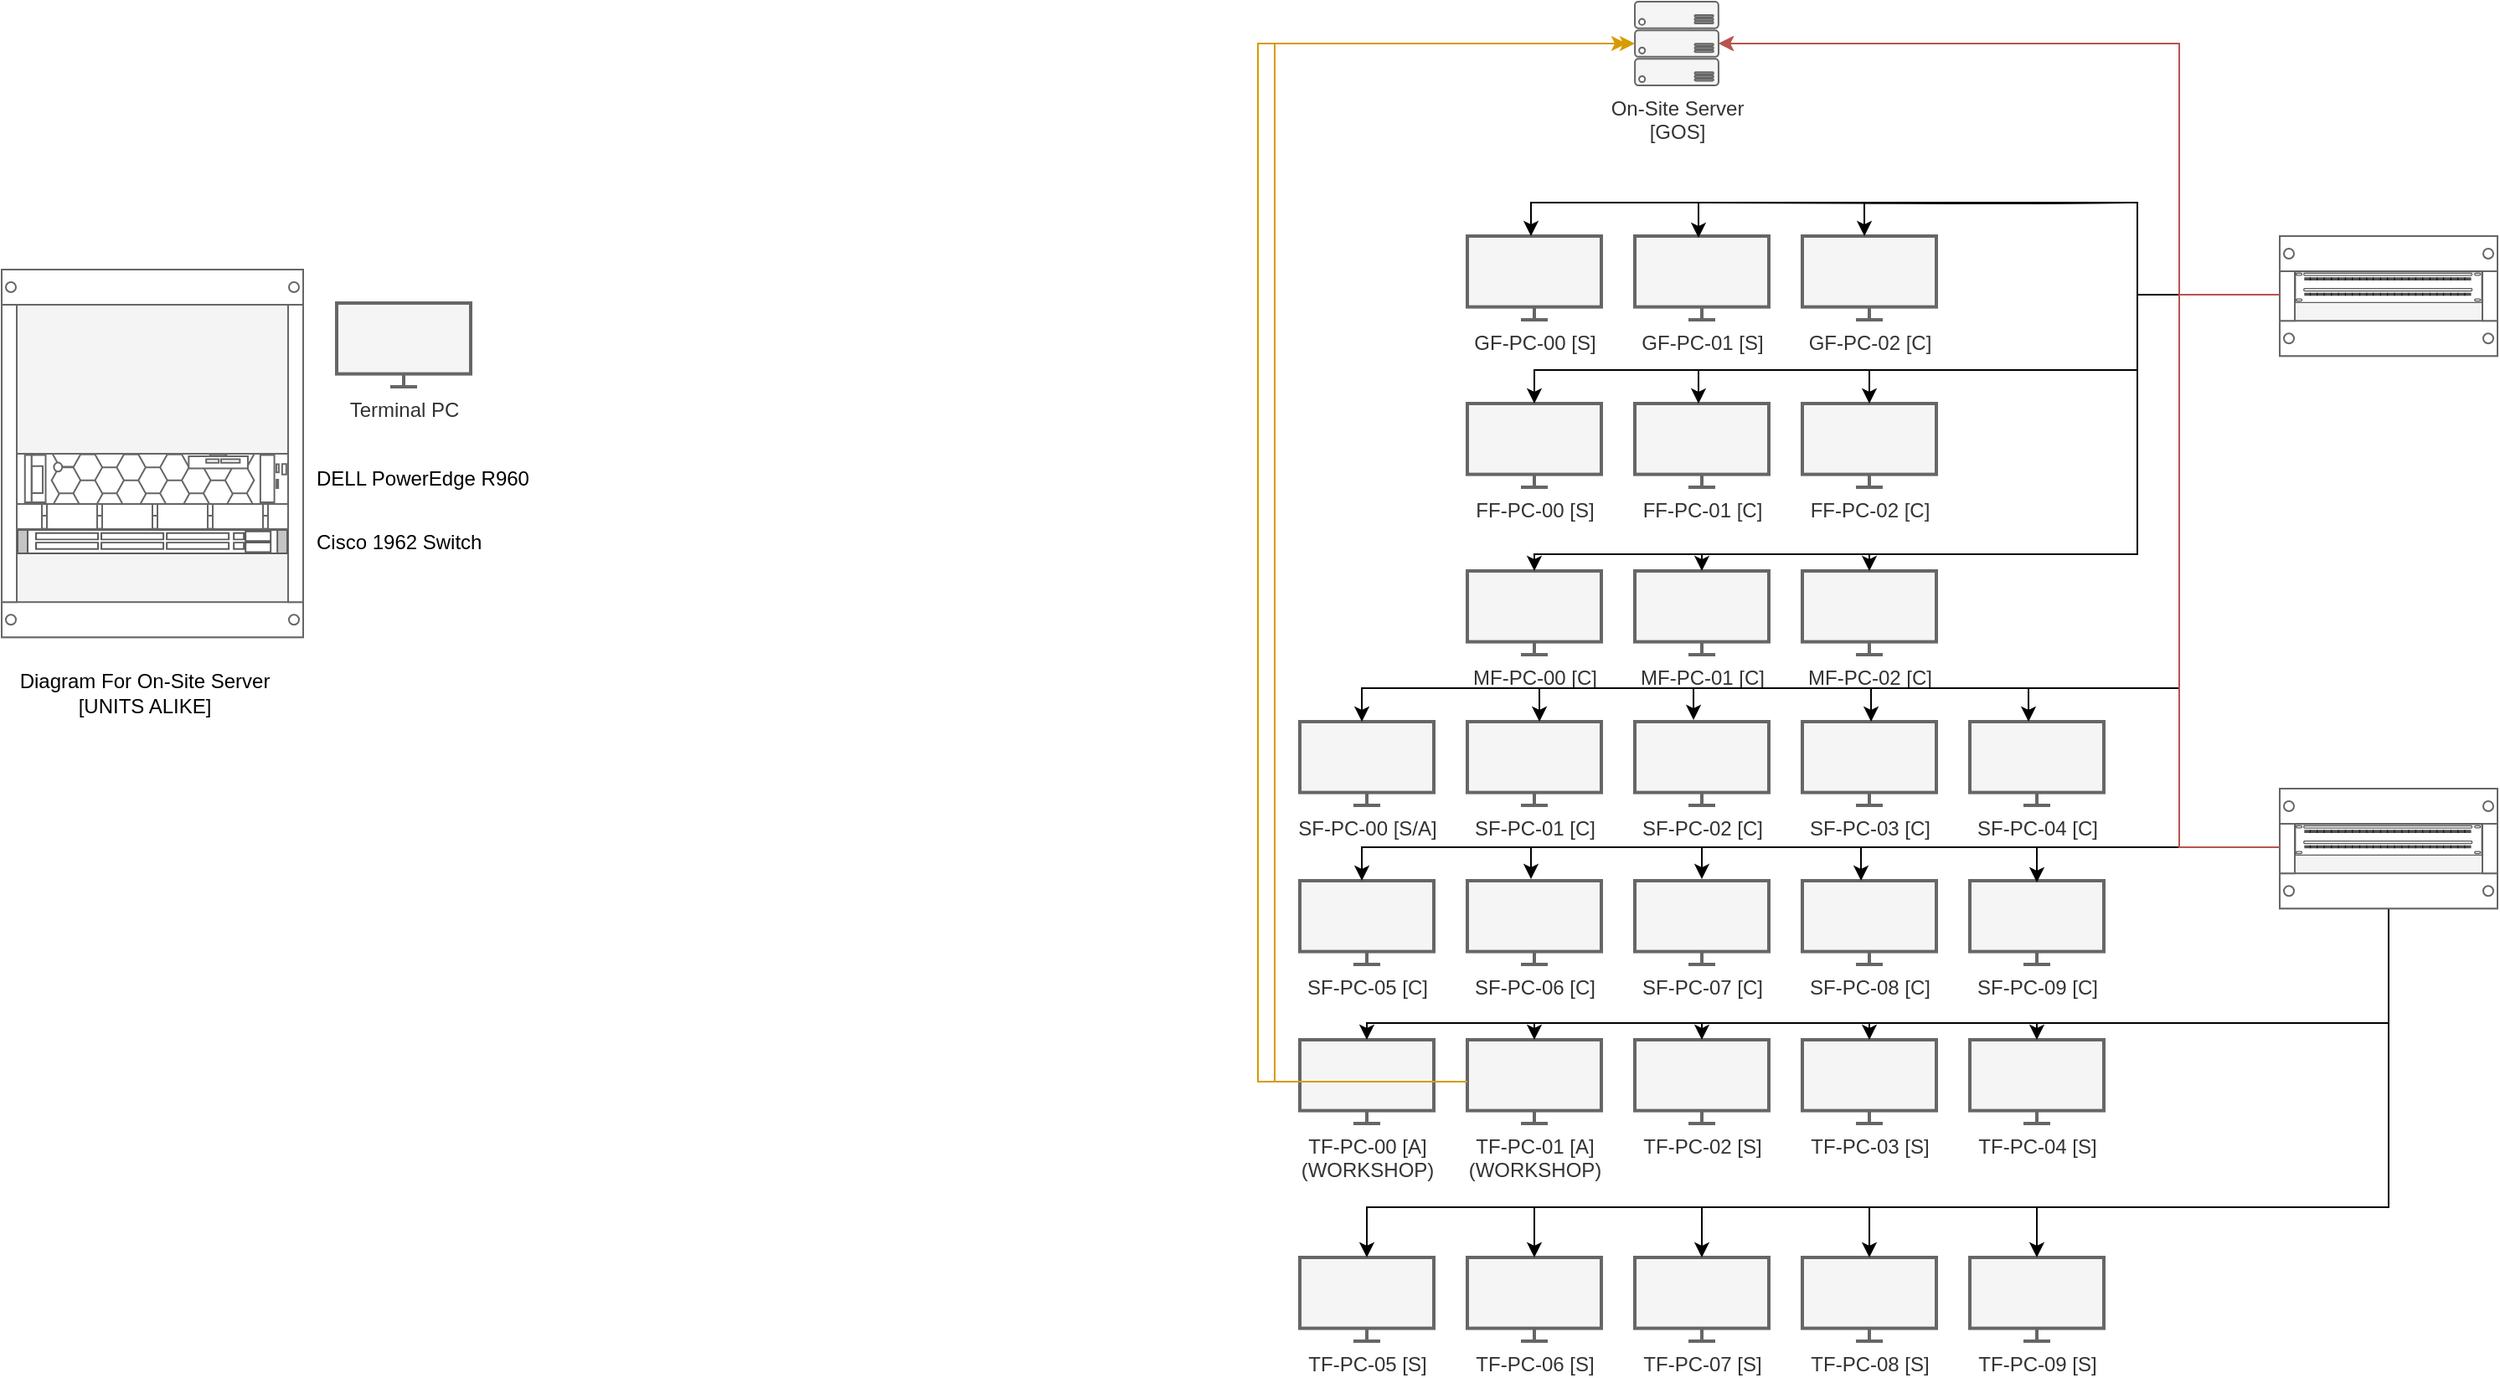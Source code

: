 <mxfile version="24.3.1" type="github">
  <diagram name="Page-1" id="zKwDua3kJF2zBZ0jL4yc">
    <mxGraphModel dx="2853" dy="1170" grid="1" gridSize="10" guides="1" tooltips="1" connect="1" arrows="1" fold="1" page="1" pageScale="1" pageWidth="827" pageHeight="1169" math="0" shadow="0">
      <root>
        <mxCell id="0" />
        <mxCell id="1" parent="0" />
        <mxCell id="lww95HlzMORuhR9WTPA--2" value="On-Site Serve&lt;span style=&quot;background-color: initial;&quot;&gt;r&lt;/span&gt;&lt;div&gt;&lt;span style=&quot;background-color: initial;&quot;&gt;[GOS]&lt;/span&gt;&lt;/div&gt;" style="verticalLabelPosition=bottom;html=1;verticalAlign=top;align=center;shape=mxgraph.azure.server_rack;fillColor=#f5f5f5;strokeColor=#666666;fontColor=#333333;" vertex="1" parent="1">
          <mxGeometry x="195" y="10" width="50" height="50" as="geometry" />
        </mxCell>
        <mxCell id="lww95HlzMORuhR9WTPA--10" value="" style="group" vertex="1" connectable="0" parent="1">
          <mxGeometry x="-780" y="170" width="280" height="219" as="geometry" />
        </mxCell>
        <mxCell id="lww95HlzMORuhR9WTPA--3" value="" style="strokeColor=#666666;html=1;verticalLabelPosition=bottom;labelBackgroundColor=#ffffff;verticalAlign=top;outlineConnect=0;shadow=0;dashed=0;shape=mxgraph.rackGeneral.rackCabinet3;fillColor2=#f4f4f4;container=1;collapsible=0;childLayout=rack;allowGaps=1;marginLeft=9;marginRight=9;marginTop=21;marginBottom=22;textColor=#666666;numDisp=off;" vertex="1" parent="lww95HlzMORuhR9WTPA--10">
          <mxGeometry width="180" height="219" as="geometry" />
        </mxCell>
        <mxCell id="lww95HlzMORuhR9WTPA--4" value="DELL PowerEdge R960" style="strokeColor=#666666;html=1;labelPosition=right;align=left;spacingLeft=15;shadow=0;dashed=0;outlineConnect=0;shape=mxgraph.rack.dell.poweredge_r7515;" vertex="1" parent="lww95HlzMORuhR9WTPA--3">
          <mxGeometry x="9" y="110" width="162" height="30" as="geometry" />
        </mxCell>
        <mxCell id="lww95HlzMORuhR9WTPA--5" value="Cisco 1962 Switch" style="shape=mxgraph.rack.cisco.cisco_catalyst_4948_10_gigabit_ethernet_switch;html=1;labelPosition=right;align=left;spacingLeft=15;dashed=0;shadow=0;fillColor=#ffffff;" vertex="1" parent="lww95HlzMORuhR9WTPA--3">
          <mxGeometry x="9" y="155" width="162" height="15" as="geometry" />
        </mxCell>
        <mxCell id="lww95HlzMORuhR9WTPA--6" value="" style="strokeColor=#666666;html=1;labelPosition=right;align=left;spacingLeft=15;shadow=0;dashed=0;outlineConnect=0;shape=mxgraph.rackGeneral.horCableDuct;" vertex="1" parent="lww95HlzMORuhR9WTPA--3">
          <mxGeometry x="9" y="140" width="162" height="15" as="geometry" />
        </mxCell>
        <mxCell id="lww95HlzMORuhR9WTPA--9" value="Terminal PC" style="html=1;verticalLabelPosition=bottom;align=center;labelBackgroundColor=#ffffff;verticalAlign=top;strokeWidth=2;shadow=0;dashed=0;shape=mxgraph.ios7.icons.monitor;fillColor=#f5f5f5;fontColor=#333333;strokeColor=#666666;" vertex="1" parent="lww95HlzMORuhR9WTPA--10">
          <mxGeometry x="200" y="20" width="80" height="50" as="geometry" />
        </mxCell>
        <mxCell id="lww95HlzMORuhR9WTPA--11" value="Diagram For On-Site Server&lt;div&gt;[UNITS ALIKE]&lt;/div&gt;" style="text;html=1;align=center;verticalAlign=middle;resizable=0;points=[];autosize=1;strokeColor=none;fillColor=none;" vertex="1" parent="1">
          <mxGeometry x="-780" y="403" width="170" height="40" as="geometry" />
        </mxCell>
        <mxCell id="lww95HlzMORuhR9WTPA--12" value="GF-PC-00 [S]" style="html=1;verticalLabelPosition=bottom;align=center;labelBackgroundColor=#ffffff;verticalAlign=top;strokeWidth=2;shadow=0;dashed=0;shape=mxgraph.ios7.icons.monitor;fillColor=#f5f5f5;fontColor=#333333;strokeColor=#666666;" vertex="1" parent="1">
          <mxGeometry x="95" y="150" width="80" height="50" as="geometry" />
        </mxCell>
        <mxCell id="lww95HlzMORuhR9WTPA--13" value="GF-PC-01 [S]" style="html=1;verticalLabelPosition=bottom;align=center;labelBackgroundColor=#ffffff;verticalAlign=top;strokeWidth=2;shadow=0;dashed=0;shape=mxgraph.ios7.icons.monitor;fillColor=#f5f5f5;fontColor=#333333;strokeColor=#666666;" vertex="1" parent="1">
          <mxGeometry x="195" y="150" width="80" height="50" as="geometry" />
        </mxCell>
        <mxCell id="lww95HlzMORuhR9WTPA--14" value="GF-PC-02 [C]" style="html=1;verticalLabelPosition=bottom;align=center;labelBackgroundColor=#ffffff;verticalAlign=top;strokeWidth=2;shadow=0;dashed=0;shape=mxgraph.ios7.icons.monitor;fillColor=#f5f5f5;fontColor=#333333;strokeColor=#666666;" vertex="1" parent="1">
          <mxGeometry x="295" y="150" width="80" height="50" as="geometry" />
        </mxCell>
        <mxCell id="lww95HlzMORuhR9WTPA--16" value="FF-PC-00 [S]" style="html=1;verticalLabelPosition=bottom;align=center;labelBackgroundColor=#ffffff;verticalAlign=top;strokeWidth=2;shadow=0;dashed=0;shape=mxgraph.ios7.icons.monitor;fillColor=#f5f5f5;fontColor=#333333;strokeColor=#666666;" vertex="1" parent="1">
          <mxGeometry x="95" y="250" width="80" height="50" as="geometry" />
        </mxCell>
        <mxCell id="lww95HlzMORuhR9WTPA--17" value="FF-PC-01 [C]" style="html=1;verticalLabelPosition=bottom;align=center;labelBackgroundColor=#ffffff;verticalAlign=top;strokeWidth=2;shadow=0;dashed=0;shape=mxgraph.ios7.icons.monitor;fillColor=#f5f5f5;fontColor=#333333;strokeColor=#666666;" vertex="1" parent="1">
          <mxGeometry x="195" y="250" width="80" height="50" as="geometry" />
        </mxCell>
        <mxCell id="lww95HlzMORuhR9WTPA--18" value="FF-PC-02 [C]" style="html=1;verticalLabelPosition=bottom;align=center;labelBackgroundColor=#ffffff;verticalAlign=top;strokeWidth=2;shadow=0;dashed=0;shape=mxgraph.ios7.icons.monitor;fillColor=#f5f5f5;fontColor=#333333;strokeColor=#666666;" vertex="1" parent="1">
          <mxGeometry x="295" y="250" width="80" height="50" as="geometry" />
        </mxCell>
        <mxCell id="lww95HlzMORuhR9WTPA--19" value="MF-PC-00 [C]" style="html=1;verticalLabelPosition=bottom;align=center;labelBackgroundColor=#ffffff;verticalAlign=top;strokeWidth=2;shadow=0;dashed=0;shape=mxgraph.ios7.icons.monitor;fillColor=#f5f5f5;fontColor=#333333;strokeColor=#666666;" vertex="1" parent="1">
          <mxGeometry x="95" y="350" width="80" height="50" as="geometry" />
        </mxCell>
        <mxCell id="lww95HlzMORuhR9WTPA--20" value="MF-PC-01 [C]" style="html=1;verticalLabelPosition=bottom;align=center;labelBackgroundColor=#ffffff;verticalAlign=top;strokeWidth=2;shadow=0;dashed=0;shape=mxgraph.ios7.icons.monitor;fillColor=#f5f5f5;fontColor=#333333;strokeColor=#666666;" vertex="1" parent="1">
          <mxGeometry x="195" y="350" width="80" height="50" as="geometry" />
        </mxCell>
        <mxCell id="lww95HlzMORuhR9WTPA--21" value="MF-PC-02 [C]" style="html=1;verticalLabelPosition=bottom;align=center;labelBackgroundColor=#ffffff;verticalAlign=top;strokeWidth=2;shadow=0;dashed=0;shape=mxgraph.ios7.icons.monitor;fillColor=#f5f5f5;fontColor=#333333;strokeColor=#666666;" vertex="1" parent="1">
          <mxGeometry x="295" y="350" width="80" height="50" as="geometry" />
        </mxCell>
        <mxCell id="lww95HlzMORuhR9WTPA--22" value="SF-PC-00 [S/A]" style="html=1;verticalLabelPosition=bottom;align=center;labelBackgroundColor=#ffffff;verticalAlign=top;strokeWidth=2;shadow=0;dashed=0;shape=mxgraph.ios7.icons.monitor;fillColor=#f5f5f5;fontColor=#333333;strokeColor=#666666;" vertex="1" parent="1">
          <mxGeometry x="-5" y="440" width="80" height="50" as="geometry" />
        </mxCell>
        <mxCell id="lww95HlzMORuhR9WTPA--23" value="SF-PC-01 [C]" style="html=1;verticalLabelPosition=bottom;align=center;labelBackgroundColor=#ffffff;verticalAlign=top;strokeWidth=2;shadow=0;dashed=0;shape=mxgraph.ios7.icons.monitor;fillColor=#f5f5f5;fontColor=#333333;strokeColor=#666666;" vertex="1" parent="1">
          <mxGeometry x="95" y="440" width="80" height="50" as="geometry" />
        </mxCell>
        <mxCell id="lww95HlzMORuhR9WTPA--24" value="SF-PC-02 [C]" style="html=1;verticalLabelPosition=bottom;align=center;labelBackgroundColor=#ffffff;verticalAlign=top;strokeWidth=2;shadow=0;dashed=0;shape=mxgraph.ios7.icons.monitor;fillColor=#f5f5f5;fontColor=#333333;strokeColor=#666666;" vertex="1" parent="1">
          <mxGeometry x="195" y="440" width="80" height="50" as="geometry" />
        </mxCell>
        <mxCell id="lww95HlzMORuhR9WTPA--25" value="SF-PC-03 [C]" style="html=1;verticalLabelPosition=bottom;align=center;labelBackgroundColor=#ffffff;verticalAlign=top;strokeWidth=2;shadow=0;dashed=0;shape=mxgraph.ios7.icons.monitor;fillColor=#f5f5f5;fontColor=#333333;strokeColor=#666666;" vertex="1" parent="1">
          <mxGeometry x="295" y="440" width="80" height="50" as="geometry" />
        </mxCell>
        <mxCell id="lww95HlzMORuhR9WTPA--26" value="SF-PC-04 [C]" style="html=1;verticalLabelPosition=bottom;align=center;labelBackgroundColor=#ffffff;verticalAlign=top;strokeWidth=2;shadow=0;dashed=0;shape=mxgraph.ios7.icons.monitor;fillColor=#f5f5f5;fontColor=#333333;strokeColor=#666666;" vertex="1" parent="1">
          <mxGeometry x="395" y="440" width="80" height="50" as="geometry" />
        </mxCell>
        <mxCell id="lww95HlzMORuhR9WTPA--27" value="SF-PC-05 [C]" style="html=1;verticalLabelPosition=bottom;align=center;labelBackgroundColor=#ffffff;verticalAlign=top;strokeWidth=2;shadow=0;dashed=0;shape=mxgraph.ios7.icons.monitor;fillColor=#f5f5f5;fontColor=#333333;strokeColor=#666666;" vertex="1" parent="1">
          <mxGeometry x="-5" y="535" width="80" height="50" as="geometry" />
        </mxCell>
        <mxCell id="lww95HlzMORuhR9WTPA--28" value="SF-PC-06 [C]" style="html=1;verticalLabelPosition=bottom;align=center;labelBackgroundColor=#ffffff;verticalAlign=top;strokeWidth=2;shadow=0;dashed=0;shape=mxgraph.ios7.icons.monitor;fillColor=#f5f5f5;fontColor=#333333;strokeColor=#666666;" vertex="1" parent="1">
          <mxGeometry x="95" y="535" width="80" height="50" as="geometry" />
        </mxCell>
        <mxCell id="lww95HlzMORuhR9WTPA--29" value="SF-PC-07 [C]" style="html=1;verticalLabelPosition=bottom;align=center;labelBackgroundColor=#ffffff;verticalAlign=top;strokeWidth=2;shadow=0;dashed=0;shape=mxgraph.ios7.icons.monitor;fillColor=#f5f5f5;fontColor=#333333;strokeColor=#666666;" vertex="1" parent="1">
          <mxGeometry x="195" y="535" width="80" height="50" as="geometry" />
        </mxCell>
        <mxCell id="lww95HlzMORuhR9WTPA--30" value="SF-PC-08 [C]" style="html=1;verticalLabelPosition=bottom;align=center;labelBackgroundColor=#ffffff;verticalAlign=top;strokeWidth=2;shadow=0;dashed=0;shape=mxgraph.ios7.icons.monitor;fillColor=#f5f5f5;fontColor=#333333;strokeColor=#666666;" vertex="1" parent="1">
          <mxGeometry x="295" y="535" width="80" height="50" as="geometry" />
        </mxCell>
        <mxCell id="lww95HlzMORuhR9WTPA--31" value="SF-PC-09 [C]" style="html=1;verticalLabelPosition=bottom;align=center;labelBackgroundColor=#ffffff;verticalAlign=top;strokeWidth=2;shadow=0;dashed=0;shape=mxgraph.ios7.icons.monitor;fillColor=#f5f5f5;fontColor=#333333;strokeColor=#666666;" vertex="1" parent="1">
          <mxGeometry x="395" y="535" width="80" height="50" as="geometry" />
        </mxCell>
        <mxCell id="lww95HlzMORuhR9WTPA--32" value="TF-PC-00 [A]&lt;div&gt;(WORKSHOP)&lt;/div&gt;" style="html=1;verticalLabelPosition=bottom;align=center;labelBackgroundColor=#ffffff;verticalAlign=top;strokeWidth=2;shadow=0;dashed=0;shape=mxgraph.ios7.icons.monitor;fillColor=#f5f5f5;fontColor=#333333;strokeColor=#666666;" vertex="1" parent="1">
          <mxGeometry x="-5" y="630" width="80" height="50" as="geometry" />
        </mxCell>
        <mxCell id="lww95HlzMORuhR9WTPA--33" value="TF-PC-01 [A]&lt;div&gt;(WORKSHOP)&lt;/div&gt;" style="html=1;verticalLabelPosition=bottom;align=center;labelBackgroundColor=#ffffff;verticalAlign=top;strokeWidth=2;shadow=0;dashed=0;shape=mxgraph.ios7.icons.monitor;fillColor=#f5f5f5;fontColor=#333333;strokeColor=#666666;" vertex="1" parent="1">
          <mxGeometry x="95" y="630" width="80" height="50" as="geometry" />
        </mxCell>
        <mxCell id="lww95HlzMORuhR9WTPA--34" value="TF-PC-02 [S]" style="html=1;verticalLabelPosition=bottom;align=center;labelBackgroundColor=#ffffff;verticalAlign=top;strokeWidth=2;shadow=0;dashed=0;shape=mxgraph.ios7.icons.monitor;fillColor=#f5f5f5;fontColor=#333333;strokeColor=#666666;" vertex="1" parent="1">
          <mxGeometry x="195" y="630" width="80" height="50" as="geometry" />
        </mxCell>
        <mxCell id="lww95HlzMORuhR9WTPA--35" value="TF-PC-03 [S]" style="html=1;verticalLabelPosition=bottom;align=center;labelBackgroundColor=#ffffff;verticalAlign=top;strokeWidth=2;shadow=0;dashed=0;shape=mxgraph.ios7.icons.monitor;fillColor=#f5f5f5;fontColor=#333333;strokeColor=#666666;" vertex="1" parent="1">
          <mxGeometry x="295" y="630" width="80" height="50" as="geometry" />
        </mxCell>
        <mxCell id="lww95HlzMORuhR9WTPA--36" value="TF-PC-04 [S]" style="html=1;verticalLabelPosition=bottom;align=center;labelBackgroundColor=#ffffff;verticalAlign=top;strokeWidth=2;shadow=0;dashed=0;shape=mxgraph.ios7.icons.monitor;fillColor=#f5f5f5;fontColor=#333333;strokeColor=#666666;" vertex="1" parent="1">
          <mxGeometry x="395" y="630" width="80" height="50" as="geometry" />
        </mxCell>
        <mxCell id="lww95HlzMORuhR9WTPA--37" value="&lt;div&gt;TF-PC-05 [S]&lt;/div&gt;" style="html=1;verticalLabelPosition=bottom;align=center;labelBackgroundColor=#ffffff;verticalAlign=top;strokeWidth=2;shadow=0;dashed=0;shape=mxgraph.ios7.icons.monitor;fillColor=#f5f5f5;fontColor=#333333;strokeColor=#666666;" vertex="1" parent="1">
          <mxGeometry x="-5" y="760" width="80" height="50" as="geometry" />
        </mxCell>
        <mxCell id="lww95HlzMORuhR9WTPA--38" value="TF-PC-06 [S]" style="html=1;verticalLabelPosition=bottom;align=center;labelBackgroundColor=#ffffff;verticalAlign=top;strokeWidth=2;shadow=0;dashed=0;shape=mxgraph.ios7.icons.monitor;fillColor=#f5f5f5;fontColor=#333333;strokeColor=#666666;" vertex="1" parent="1">
          <mxGeometry x="95" y="760" width="80" height="50" as="geometry" />
        </mxCell>
        <mxCell id="lww95HlzMORuhR9WTPA--39" value="TF-PC-07 [S]" style="html=1;verticalLabelPosition=bottom;align=center;labelBackgroundColor=#ffffff;verticalAlign=top;strokeWidth=2;shadow=0;dashed=0;shape=mxgraph.ios7.icons.monitor;fillColor=#f5f5f5;fontColor=#333333;strokeColor=#666666;" vertex="1" parent="1">
          <mxGeometry x="195" y="760" width="80" height="50" as="geometry" />
        </mxCell>
        <mxCell id="lww95HlzMORuhR9WTPA--40" value="TF-PC-08 [S]" style="html=1;verticalLabelPosition=bottom;align=center;labelBackgroundColor=#ffffff;verticalAlign=top;strokeWidth=2;shadow=0;dashed=0;shape=mxgraph.ios7.icons.monitor;fillColor=#f5f5f5;fontColor=#333333;strokeColor=#666666;" vertex="1" parent="1">
          <mxGeometry x="295" y="760" width="80" height="50" as="geometry" />
        </mxCell>
        <mxCell id="lww95HlzMORuhR9WTPA--41" value="TF-PC-09 [S]" style="html=1;verticalLabelPosition=bottom;align=center;labelBackgroundColor=#ffffff;verticalAlign=top;strokeWidth=2;shadow=0;dashed=0;shape=mxgraph.ios7.icons.monitor;fillColor=#f5f5f5;fontColor=#333333;strokeColor=#666666;" vertex="1" parent="1">
          <mxGeometry x="395" y="760" width="80" height="50" as="geometry" />
        </mxCell>
        <mxCell id="lww95HlzMORuhR9WTPA--51" style="edgeStyle=orthogonalEdgeStyle;rounded=0;orthogonalLoop=1;jettySize=auto;html=1;" edge="1" parent="1" source="lww95HlzMORuhR9WTPA--43" target="lww95HlzMORuhR9WTPA--18">
          <mxGeometry relative="1" as="geometry">
            <Array as="points">
              <mxPoint x="495" y="230" />
              <mxPoint x="335" y="230" />
            </Array>
          </mxGeometry>
        </mxCell>
        <mxCell id="lww95HlzMORuhR9WTPA--53" style="edgeStyle=orthogonalEdgeStyle;rounded=0;orthogonalLoop=1;jettySize=auto;html=1;" edge="1" parent="1" source="lww95HlzMORuhR9WTPA--43" target="lww95HlzMORuhR9WTPA--16">
          <mxGeometry relative="1" as="geometry">
            <Array as="points">
              <mxPoint x="495" y="230" />
              <mxPoint x="135" y="230" />
            </Array>
          </mxGeometry>
        </mxCell>
        <mxCell id="lww95HlzMORuhR9WTPA--54" style="edgeStyle=orthogonalEdgeStyle;rounded=0;orthogonalLoop=1;jettySize=auto;html=1;" edge="1" parent="1" source="lww95HlzMORuhR9WTPA--43" target="lww95HlzMORuhR9WTPA--21">
          <mxGeometry relative="1" as="geometry">
            <Array as="points">
              <mxPoint x="495" y="340" />
              <mxPoint x="335" y="340" />
            </Array>
          </mxGeometry>
        </mxCell>
        <mxCell id="lww95HlzMORuhR9WTPA--55" style="edgeStyle=orthogonalEdgeStyle;rounded=0;orthogonalLoop=1;jettySize=auto;html=1;" edge="1" parent="1" source="lww95HlzMORuhR9WTPA--43" target="lww95HlzMORuhR9WTPA--20">
          <mxGeometry relative="1" as="geometry">
            <Array as="points">
              <mxPoint x="495" y="340" />
              <mxPoint x="235" y="340" />
            </Array>
          </mxGeometry>
        </mxCell>
        <mxCell id="lww95HlzMORuhR9WTPA--56" style="edgeStyle=orthogonalEdgeStyle;rounded=0;orthogonalLoop=1;jettySize=auto;html=1;" edge="1" parent="1" source="lww95HlzMORuhR9WTPA--43" target="lww95HlzMORuhR9WTPA--19">
          <mxGeometry relative="1" as="geometry">
            <Array as="points">
              <mxPoint x="495" y="340" />
              <mxPoint x="135" y="340" />
            </Array>
          </mxGeometry>
        </mxCell>
        <mxCell id="lww95HlzMORuhR9WTPA--43" value="" style="strokeColor=#666666;html=1;verticalLabelPosition=bottom;labelBackgroundColor=#ffffff;verticalAlign=top;outlineConnect=0;shadow=0;dashed=0;shape=mxgraph.rackGeneral.rackCabinet3;fillColor2=#f4f4f4;container=1;collapsible=0;childLayout=rack;allowGaps=1;marginLeft=9;marginRight=9;marginTop=21;marginBottom=22;textColor=#666666;numDisp=off;" vertex="1" parent="1">
          <mxGeometry x="580" y="150" width="130" height="70" as="geometry" />
        </mxCell>
        <mxCell id="lww95HlzMORuhR9WTPA--44" value="" style="strokeColor=#666666;html=1;labelPosition=right;align=left;spacingLeft=15;shadow=0;dashed=0;outlineConnect=0;shape=mxgraph.rack.general.cat5e_enhanced_patch_panel_48_ports;" vertex="1" parent="lww95HlzMORuhR9WTPA--43">
          <mxGeometry x="9" y="21" width="112" height="19" as="geometry" />
        </mxCell>
        <mxCell id="lww95HlzMORuhR9WTPA--47" style="edgeStyle=orthogonalEdgeStyle;rounded=0;orthogonalLoop=1;jettySize=auto;html=1;entryX=0.475;entryY=0;entryDx=0;entryDy=0;entryPerimeter=0;" edge="1" parent="1" source="lww95HlzMORuhR9WTPA--43" target="lww95HlzMORuhR9WTPA--12">
          <mxGeometry relative="1" as="geometry">
            <Array as="points">
              <mxPoint x="495" y="130" />
              <mxPoint x="133" y="130" />
            </Array>
          </mxGeometry>
        </mxCell>
        <mxCell id="lww95HlzMORuhR9WTPA--49" style="edgeStyle=orthogonalEdgeStyle;rounded=0;orthogonalLoop=1;jettySize=auto;html=1;entryX=0.463;entryY=0;entryDx=0;entryDy=0;entryPerimeter=0;" edge="1" parent="1" target="lww95HlzMORuhR9WTPA--14">
          <mxGeometry relative="1" as="geometry">
            <mxPoint x="495" y="130" as="sourcePoint" />
          </mxGeometry>
        </mxCell>
        <mxCell id="lww95HlzMORuhR9WTPA--50" style="edgeStyle=orthogonalEdgeStyle;rounded=0;orthogonalLoop=1;jettySize=auto;html=1;entryX=0.475;entryY=0.02;entryDx=0;entryDy=0;entryPerimeter=0;" edge="1" parent="1" target="lww95HlzMORuhR9WTPA--13">
          <mxGeometry relative="1" as="geometry">
            <mxPoint x="495" y="130" as="sourcePoint" />
          </mxGeometry>
        </mxCell>
        <mxCell id="lww95HlzMORuhR9WTPA--52" style="edgeStyle=orthogonalEdgeStyle;rounded=0;orthogonalLoop=1;jettySize=auto;html=1;entryX=0.475;entryY=0;entryDx=0;entryDy=0;entryPerimeter=0;" edge="1" parent="1" source="lww95HlzMORuhR9WTPA--43" target="lww95HlzMORuhR9WTPA--17">
          <mxGeometry relative="1" as="geometry">
            <Array as="points">
              <mxPoint x="495" y="230" />
              <mxPoint x="233" y="230" />
            </Array>
          </mxGeometry>
        </mxCell>
        <mxCell id="lww95HlzMORuhR9WTPA--75" style="edgeStyle=orthogonalEdgeStyle;rounded=0;orthogonalLoop=1;jettySize=auto;html=1;" edge="1" parent="1" source="lww95HlzMORuhR9WTPA--57">
          <mxGeometry relative="1" as="geometry">
            <mxPoint x="435" y="630" as="targetPoint" />
            <Array as="points">
              <mxPoint x="645" y="620" />
              <mxPoint x="435" y="620" />
            </Array>
          </mxGeometry>
        </mxCell>
        <mxCell id="lww95HlzMORuhR9WTPA--76" style="edgeStyle=orthogonalEdgeStyle;rounded=0;orthogonalLoop=1;jettySize=auto;html=1;" edge="1" parent="1" source="lww95HlzMORuhR9WTPA--57" target="lww95HlzMORuhR9WTPA--35">
          <mxGeometry relative="1" as="geometry">
            <Array as="points">
              <mxPoint x="645" y="620" />
              <mxPoint x="335" y="620" />
            </Array>
          </mxGeometry>
        </mxCell>
        <mxCell id="lww95HlzMORuhR9WTPA--77" style="edgeStyle=orthogonalEdgeStyle;rounded=0;orthogonalLoop=1;jettySize=auto;html=1;" edge="1" parent="1" source="lww95HlzMORuhR9WTPA--57" target="lww95HlzMORuhR9WTPA--34">
          <mxGeometry relative="1" as="geometry">
            <Array as="points">
              <mxPoint x="645" y="620" />
              <mxPoint x="235" y="620" />
            </Array>
          </mxGeometry>
        </mxCell>
        <mxCell id="lww95HlzMORuhR9WTPA--78" style="edgeStyle=orthogonalEdgeStyle;rounded=0;orthogonalLoop=1;jettySize=auto;html=1;" edge="1" parent="1" source="lww95HlzMORuhR9WTPA--57" target="lww95HlzMORuhR9WTPA--33">
          <mxGeometry relative="1" as="geometry">
            <Array as="points">
              <mxPoint x="645" y="620" />
              <mxPoint x="135" y="620" />
            </Array>
          </mxGeometry>
        </mxCell>
        <mxCell id="lww95HlzMORuhR9WTPA--79" style="edgeStyle=orthogonalEdgeStyle;rounded=0;orthogonalLoop=1;jettySize=auto;html=1;" edge="1" parent="1" source="lww95HlzMORuhR9WTPA--57" target="lww95HlzMORuhR9WTPA--32">
          <mxGeometry relative="1" as="geometry">
            <Array as="points">
              <mxPoint x="645" y="620" />
              <mxPoint x="35" y="620" />
            </Array>
          </mxGeometry>
        </mxCell>
        <mxCell id="lww95HlzMORuhR9WTPA--81" style="edgeStyle=orthogonalEdgeStyle;rounded=0;orthogonalLoop=1;jettySize=auto;html=1;" edge="1" parent="1" source="lww95HlzMORuhR9WTPA--57" target="lww95HlzMORuhR9WTPA--41">
          <mxGeometry relative="1" as="geometry">
            <Array as="points">
              <mxPoint x="645" y="730" />
              <mxPoint x="435" y="730" />
            </Array>
          </mxGeometry>
        </mxCell>
        <mxCell id="lww95HlzMORuhR9WTPA--82" style="edgeStyle=orthogonalEdgeStyle;rounded=0;orthogonalLoop=1;jettySize=auto;html=1;" edge="1" parent="1" source="lww95HlzMORuhR9WTPA--57" target="lww95HlzMORuhR9WTPA--40">
          <mxGeometry relative="1" as="geometry">
            <Array as="points">
              <mxPoint x="645" y="730" />
              <mxPoint x="335" y="730" />
            </Array>
          </mxGeometry>
        </mxCell>
        <mxCell id="lww95HlzMORuhR9WTPA--83" style="edgeStyle=orthogonalEdgeStyle;rounded=0;orthogonalLoop=1;jettySize=auto;html=1;" edge="1" parent="1" source="lww95HlzMORuhR9WTPA--57" target="lww95HlzMORuhR9WTPA--39">
          <mxGeometry relative="1" as="geometry">
            <Array as="points">
              <mxPoint x="645" y="730" />
              <mxPoint x="235" y="730" />
            </Array>
          </mxGeometry>
        </mxCell>
        <mxCell id="lww95HlzMORuhR9WTPA--84" style="edgeStyle=orthogonalEdgeStyle;rounded=0;orthogonalLoop=1;jettySize=auto;html=1;" edge="1" parent="1" source="lww95HlzMORuhR9WTPA--57" target="lww95HlzMORuhR9WTPA--38">
          <mxGeometry relative="1" as="geometry">
            <Array as="points">
              <mxPoint x="645" y="730" />
              <mxPoint x="135" y="730" />
            </Array>
          </mxGeometry>
        </mxCell>
        <mxCell id="lww95HlzMORuhR9WTPA--89" style="edgeStyle=orthogonalEdgeStyle;rounded=0;orthogonalLoop=1;jettySize=auto;html=1;" edge="1" parent="1" source="lww95HlzMORuhR9WTPA--57" target="lww95HlzMORuhR9WTPA--37">
          <mxGeometry relative="1" as="geometry">
            <Array as="points">
              <mxPoint x="645" y="730" />
              <mxPoint x="35" y="730" />
            </Array>
          </mxGeometry>
        </mxCell>
        <mxCell id="lww95HlzMORuhR9WTPA--57" value="" style="strokeColor=#666666;html=1;verticalLabelPosition=bottom;labelBackgroundColor=#ffffff;verticalAlign=top;outlineConnect=0;shadow=0;dashed=0;shape=mxgraph.rackGeneral.rackCabinet3;fillColor2=#f4f4f4;container=1;collapsible=0;childLayout=rack;allowGaps=1;marginLeft=9;marginRight=9;marginTop=21;marginBottom=22;textColor=#666666;numDisp=off;" vertex="1" parent="1">
          <mxGeometry x="580" y="480" width="130" height="70" as="geometry" />
        </mxCell>
        <mxCell id="lww95HlzMORuhR9WTPA--58" value="" style="strokeColor=#666666;html=1;labelPosition=right;align=left;spacingLeft=15;shadow=0;dashed=0;outlineConnect=0;shape=mxgraph.rack.general.cat5e_enhanced_patch_panel_48_ports;" vertex="1" parent="lww95HlzMORuhR9WTPA--57">
          <mxGeometry x="9" y="21" width="112" height="19" as="geometry" />
        </mxCell>
        <mxCell id="lww95HlzMORuhR9WTPA--61" style="edgeStyle=orthogonalEdgeStyle;rounded=0;orthogonalLoop=1;jettySize=auto;html=1;entryX=1;entryY=0.5;entryDx=0;entryDy=0;entryPerimeter=0;fillColor=#f8cecc;strokeColor=#b85450;" edge="1" parent="1" source="lww95HlzMORuhR9WTPA--43" target="lww95HlzMORuhR9WTPA--2">
          <mxGeometry relative="1" as="geometry">
            <Array as="points">
              <mxPoint x="520" y="185" />
              <mxPoint x="520" y="35" />
            </Array>
          </mxGeometry>
        </mxCell>
        <mxCell id="lww95HlzMORuhR9WTPA--63" style="edgeStyle=orthogonalEdgeStyle;rounded=0;orthogonalLoop=1;jettySize=auto;html=1;entryX=0.438;entryY=0;entryDx=0;entryDy=0;entryPerimeter=0;" edge="1" parent="1" source="lww95HlzMORuhR9WTPA--57" target="lww95HlzMORuhR9WTPA--26">
          <mxGeometry relative="1" as="geometry">
            <Array as="points">
              <mxPoint x="520" y="515" />
              <mxPoint x="520" y="420" />
              <mxPoint x="430" y="420" />
            </Array>
          </mxGeometry>
        </mxCell>
        <mxCell id="lww95HlzMORuhR9WTPA--64" style="edgeStyle=orthogonalEdgeStyle;rounded=0;orthogonalLoop=1;jettySize=auto;html=1;entryX=0.513;entryY=0;entryDx=0;entryDy=0;entryPerimeter=0;" edge="1" parent="1" source="lww95HlzMORuhR9WTPA--57" target="lww95HlzMORuhR9WTPA--25">
          <mxGeometry relative="1" as="geometry">
            <Array as="points">
              <mxPoint x="520" y="515" />
              <mxPoint x="520" y="420" />
              <mxPoint x="336" y="420" />
            </Array>
          </mxGeometry>
        </mxCell>
        <mxCell id="lww95HlzMORuhR9WTPA--65" style="edgeStyle=orthogonalEdgeStyle;rounded=0;orthogonalLoop=1;jettySize=auto;html=1;entryX=0.438;entryY=-0.02;entryDx=0;entryDy=0;entryPerimeter=0;" edge="1" parent="1" source="lww95HlzMORuhR9WTPA--57" target="lww95HlzMORuhR9WTPA--24">
          <mxGeometry relative="1" as="geometry">
            <Array as="points">
              <mxPoint x="520" y="515" />
              <mxPoint x="520" y="420" />
              <mxPoint x="230" y="420" />
            </Array>
          </mxGeometry>
        </mxCell>
        <mxCell id="lww95HlzMORuhR9WTPA--67" style="edgeStyle=orthogonalEdgeStyle;rounded=0;orthogonalLoop=1;jettySize=auto;html=1;entryX=0.538;entryY=0;entryDx=0;entryDy=0;entryPerimeter=0;" edge="1" parent="1" source="lww95HlzMORuhR9WTPA--57" target="lww95HlzMORuhR9WTPA--23">
          <mxGeometry relative="1" as="geometry">
            <Array as="points">
              <mxPoint x="520" y="515" />
              <mxPoint x="520" y="420" />
              <mxPoint x="138" y="420" />
            </Array>
          </mxGeometry>
        </mxCell>
        <mxCell id="lww95HlzMORuhR9WTPA--68" style="edgeStyle=orthogonalEdgeStyle;rounded=0;orthogonalLoop=1;jettySize=auto;html=1;entryX=0.463;entryY=0;entryDx=0;entryDy=0;entryPerimeter=0;" edge="1" parent="1" source="lww95HlzMORuhR9WTPA--57" target="lww95HlzMORuhR9WTPA--22">
          <mxGeometry relative="1" as="geometry">
            <Array as="points">
              <mxPoint x="520" y="515" />
              <mxPoint x="520" y="420" />
              <mxPoint x="32" y="420" />
            </Array>
          </mxGeometry>
        </mxCell>
        <mxCell id="lww95HlzMORuhR9WTPA--69" style="edgeStyle=orthogonalEdgeStyle;rounded=0;orthogonalLoop=1;jettySize=auto;html=1;entryX=0.463;entryY=0;entryDx=0;entryDy=0;entryPerimeter=0;" edge="1" parent="1" source="lww95HlzMORuhR9WTPA--57" target="lww95HlzMORuhR9WTPA--27">
          <mxGeometry relative="1" as="geometry" />
        </mxCell>
        <mxCell id="lww95HlzMORuhR9WTPA--70" style="edgeStyle=orthogonalEdgeStyle;rounded=0;orthogonalLoop=1;jettySize=auto;html=1;entryX=0.475;entryY=-0.02;entryDx=0;entryDy=0;entryPerimeter=0;" edge="1" parent="1" source="lww95HlzMORuhR9WTPA--57" target="lww95HlzMORuhR9WTPA--28">
          <mxGeometry relative="1" as="geometry" />
        </mxCell>
        <mxCell id="lww95HlzMORuhR9WTPA--72" style="edgeStyle=orthogonalEdgeStyle;rounded=0;orthogonalLoop=1;jettySize=auto;html=1;entryX=0.5;entryY=-0.02;entryDx=0;entryDy=0;entryPerimeter=0;" edge="1" parent="1" source="lww95HlzMORuhR9WTPA--57" target="lww95HlzMORuhR9WTPA--29">
          <mxGeometry relative="1" as="geometry" />
        </mxCell>
        <mxCell id="lww95HlzMORuhR9WTPA--73" style="edgeStyle=orthogonalEdgeStyle;rounded=0;orthogonalLoop=1;jettySize=auto;html=1;entryX=0.438;entryY=0;entryDx=0;entryDy=0;entryPerimeter=0;" edge="1" parent="1" source="lww95HlzMORuhR9WTPA--57" target="lww95HlzMORuhR9WTPA--30">
          <mxGeometry relative="1" as="geometry" />
        </mxCell>
        <mxCell id="lww95HlzMORuhR9WTPA--74" style="edgeStyle=orthogonalEdgeStyle;rounded=0;orthogonalLoop=1;jettySize=auto;html=1;entryX=0.5;entryY=0.02;entryDx=0;entryDy=0;entryPerimeter=0;" edge="1" parent="1" source="lww95HlzMORuhR9WTPA--57" target="lww95HlzMORuhR9WTPA--31">
          <mxGeometry relative="1" as="geometry" />
        </mxCell>
        <mxCell id="lww95HlzMORuhR9WTPA--62" style="edgeStyle=orthogonalEdgeStyle;rounded=0;orthogonalLoop=1;jettySize=auto;html=1;entryX=1;entryY=0.5;entryDx=0;entryDy=0;entryPerimeter=0;fillColor=#f8cecc;strokeColor=#b85450;" edge="1" parent="1" source="lww95HlzMORuhR9WTPA--57" target="lww95HlzMORuhR9WTPA--2">
          <mxGeometry relative="1" as="geometry">
            <Array as="points">
              <mxPoint x="520" y="515" />
              <mxPoint x="520" y="35" />
            </Array>
          </mxGeometry>
        </mxCell>
        <mxCell id="lww95HlzMORuhR9WTPA--90" style="edgeStyle=orthogonalEdgeStyle;rounded=0;orthogonalLoop=1;jettySize=auto;html=1;entryX=0;entryY=0.5;entryDx=0;entryDy=0;entryPerimeter=0;fillColor=#ffe6cc;strokeColor=#d79b00;" edge="1" parent="1" source="lww95HlzMORuhR9WTPA--32" target="lww95HlzMORuhR9WTPA--2">
          <mxGeometry relative="1" as="geometry">
            <Array as="points">
              <mxPoint x="-30" y="655" />
              <mxPoint x="-30" y="35" />
            </Array>
          </mxGeometry>
        </mxCell>
        <mxCell id="lww95HlzMORuhR9WTPA--91" style="edgeStyle=orthogonalEdgeStyle;rounded=0;orthogonalLoop=1;jettySize=auto;html=1;fillColor=#ffe6cc;strokeColor=#d79b00;" edge="1" parent="1" source="lww95HlzMORuhR9WTPA--33">
          <mxGeometry relative="1" as="geometry">
            <mxPoint x="95" y="655" as="sourcePoint" />
            <mxPoint x="190" y="35" as="targetPoint" />
            <Array as="points">
              <mxPoint x="-20" y="655" />
              <mxPoint x="-20" y="35" />
            </Array>
          </mxGeometry>
        </mxCell>
      </root>
    </mxGraphModel>
  </diagram>
</mxfile>
